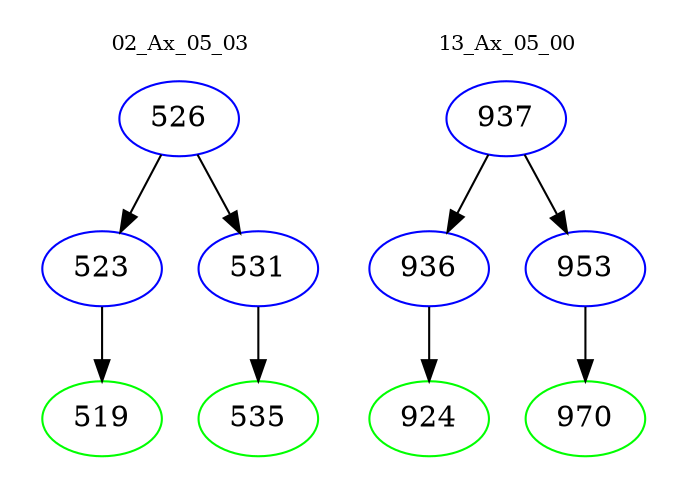 digraph{
subgraph cluster_0 {
color = white
label = "02_Ax_05_03";
fontsize=10;
T0_526 [label="526", color="blue"]
T0_526 -> T0_523 [color="black"]
T0_523 [label="523", color="blue"]
T0_523 -> T0_519 [color="black"]
T0_519 [label="519", color="green"]
T0_526 -> T0_531 [color="black"]
T0_531 [label="531", color="blue"]
T0_531 -> T0_535 [color="black"]
T0_535 [label="535", color="green"]
}
subgraph cluster_1 {
color = white
label = "13_Ax_05_00";
fontsize=10;
T1_937 [label="937", color="blue"]
T1_937 -> T1_936 [color="black"]
T1_936 [label="936", color="blue"]
T1_936 -> T1_924 [color="black"]
T1_924 [label="924", color="green"]
T1_937 -> T1_953 [color="black"]
T1_953 [label="953", color="blue"]
T1_953 -> T1_970 [color="black"]
T1_970 [label="970", color="green"]
}
}

